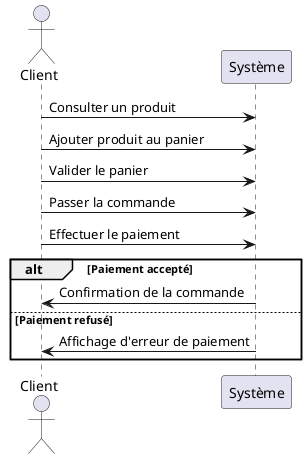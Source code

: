 @startuml
actor Client
participant Système

Client -> Système : Consulter un produit
Client -> Système : Ajouter produit au panier
Client -> Système : Valider le panier
Client -> Système : Passer la commande
Client -> Système : Effectuer le paiement

alt Paiement accepté
    Système -> Client : Confirmation de la commande
else Paiement refusé
    Système -> Client : Affichage d'erreur de paiement
end
@enduml
